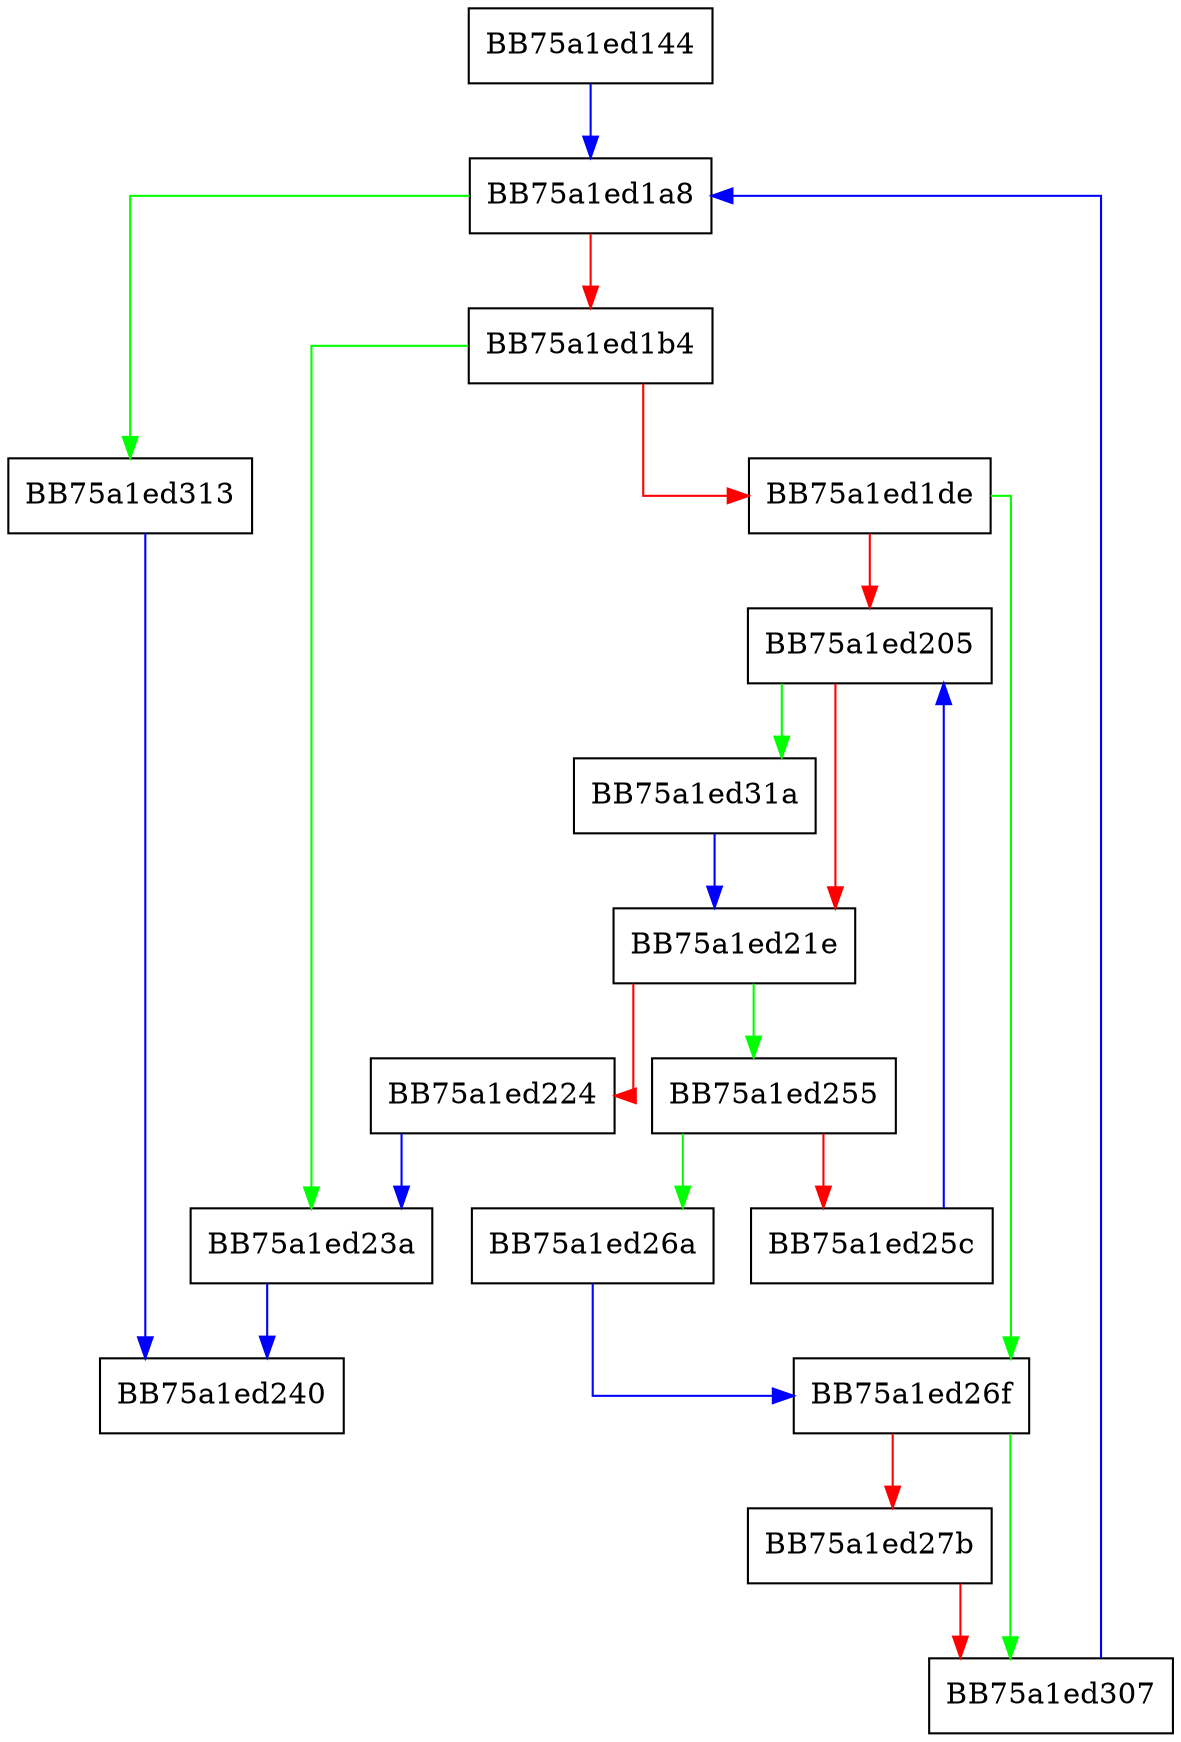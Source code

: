 digraph transfer_spages {
  node [shape="box"];
  graph [splines=ortho];
  BB75a1ed144 -> BB75a1ed1a8 [color="blue"];
  BB75a1ed1a8 -> BB75a1ed313 [color="green"];
  BB75a1ed1a8 -> BB75a1ed1b4 [color="red"];
  BB75a1ed1b4 -> BB75a1ed23a [color="green"];
  BB75a1ed1b4 -> BB75a1ed1de [color="red"];
  BB75a1ed1de -> BB75a1ed26f [color="green"];
  BB75a1ed1de -> BB75a1ed205 [color="red"];
  BB75a1ed205 -> BB75a1ed31a [color="green"];
  BB75a1ed205 -> BB75a1ed21e [color="red"];
  BB75a1ed21e -> BB75a1ed255 [color="green"];
  BB75a1ed21e -> BB75a1ed224 [color="red"];
  BB75a1ed224 -> BB75a1ed23a [color="blue"];
  BB75a1ed23a -> BB75a1ed240 [color="blue"];
  BB75a1ed255 -> BB75a1ed26a [color="green"];
  BB75a1ed255 -> BB75a1ed25c [color="red"];
  BB75a1ed25c -> BB75a1ed205 [color="blue"];
  BB75a1ed26a -> BB75a1ed26f [color="blue"];
  BB75a1ed26f -> BB75a1ed307 [color="green"];
  BB75a1ed26f -> BB75a1ed27b [color="red"];
  BB75a1ed27b -> BB75a1ed307 [color="red"];
  BB75a1ed307 -> BB75a1ed1a8 [color="blue"];
  BB75a1ed313 -> BB75a1ed240 [color="blue"];
  BB75a1ed31a -> BB75a1ed21e [color="blue"];
}